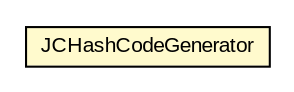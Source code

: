 #!/usr/local/bin/dot
#
# Class diagram 
# Generated by UMLGraph version 5.1 (http://www.umlgraph.org/)
#

digraph G {
	edge [fontname="arial",fontsize=10,labelfontname="arial",labelfontsize=10];
	node [fontname="arial",fontsize=10,shape=plaintext];
	nodesep=0.25;
	ranksep=0.5;
	// com.helger.jcodemodel.util.JCHashCodeGenerator
	c15762 [label=<<table title="com.helger.jcodemodel.util.JCHashCodeGenerator" border="0" cellborder="1" cellspacing="0" cellpadding="2" port="p" bgcolor="lemonChiffon" href="./JCHashCodeGenerator.html">
		<tr><td><table border="0" cellspacing="0" cellpadding="1">
<tr><td align="center" balign="center"> JCHashCodeGenerator </td></tr>
		</table></td></tr>
		</table>>, fontname="arial", fontcolor="black", fontsize=10.0];
}

